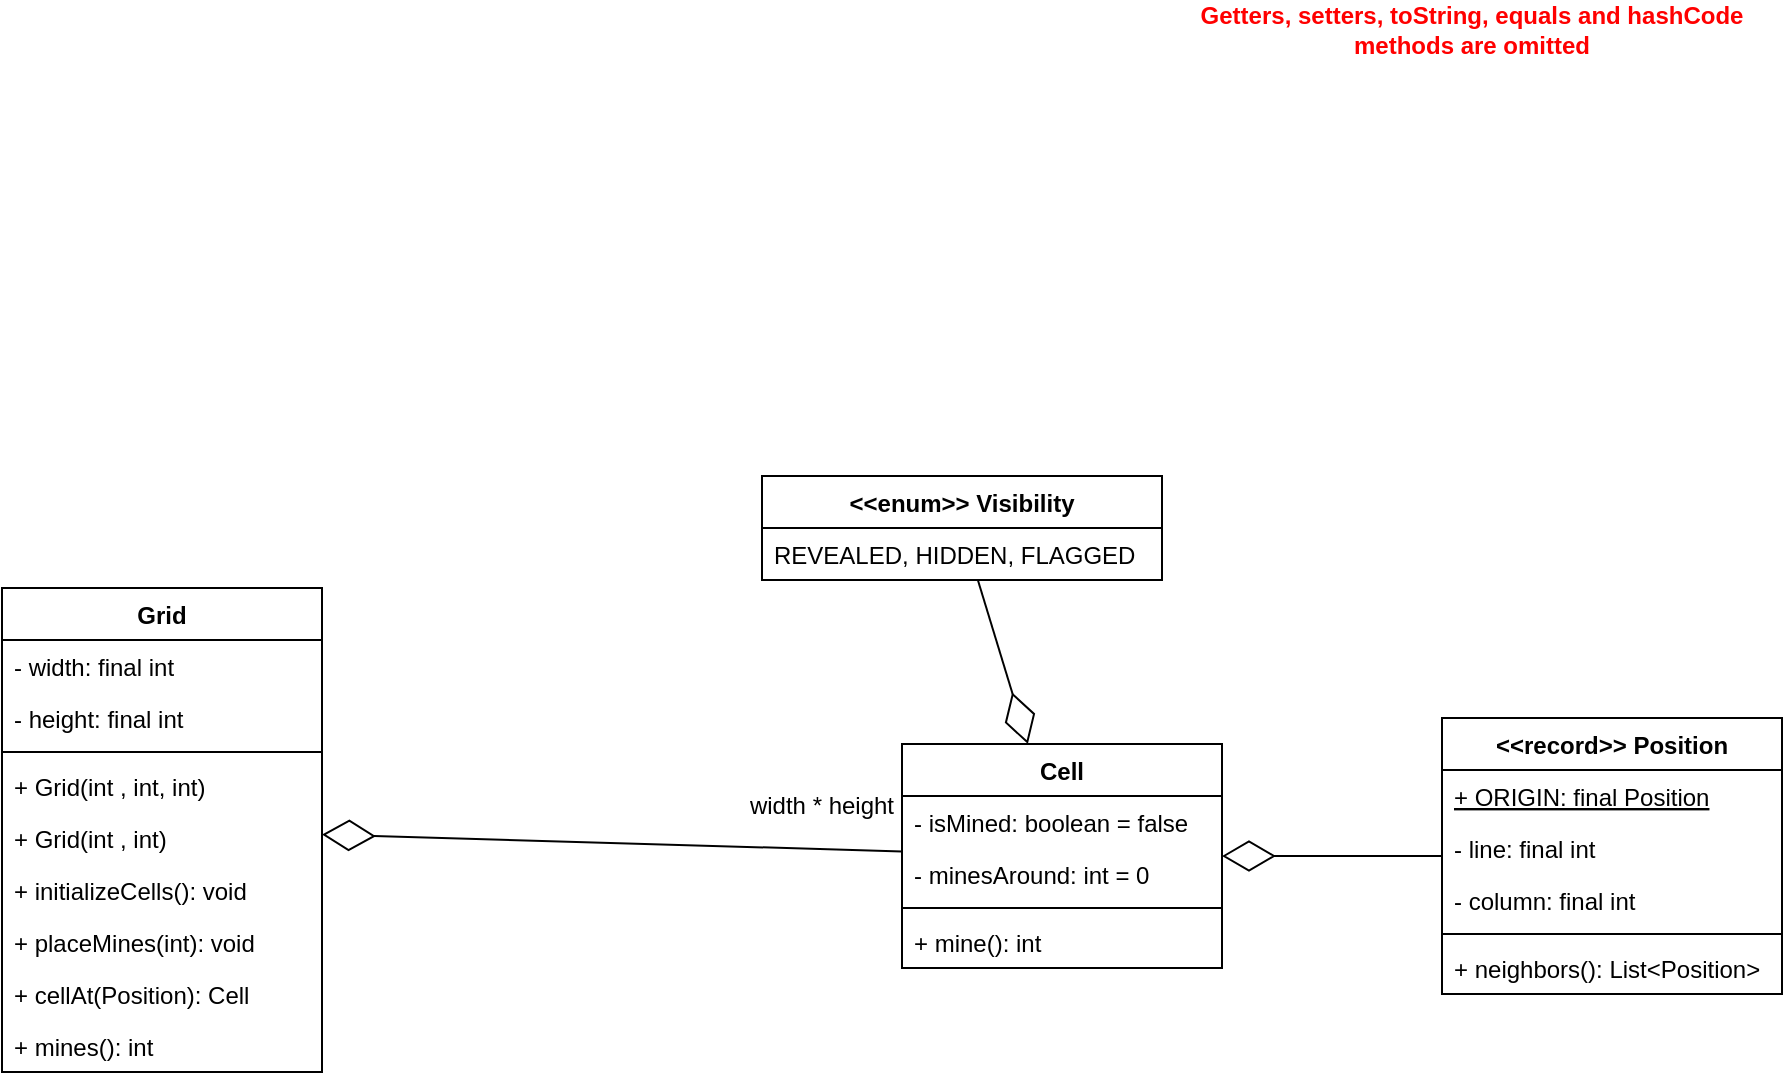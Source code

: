 <mxfile version="20.8.16" type="device"><diagram name="Page-1" id="5Wt-9grWqNKoGvMw_udb"><mxGraphModel dx="1434" dy="775" grid="1" gridSize="10" guides="1" tooltips="1" connect="1" arrows="1" fold="1" page="1" pageScale="1" pageWidth="1169" pageHeight="827" math="0" shadow="0"><root><mxCell id="0"/><mxCell id="1" parent="0"/><mxCell id="htkSFbIjtADOmCAuS_iD-1" value="Grid" style="swimlane;fontStyle=1;align=center;verticalAlign=top;childLayout=stackLayout;horizontal=1;startSize=26;horizontalStack=0;resizeParent=1;resizeParentMax=0;resizeLast=0;collapsible=1;marginBottom=0;" parent="1" vertex="1"><mxGeometry x="140" y="334" width="160" height="242" as="geometry"/></mxCell><mxCell id="htkSFbIjtADOmCAuS_iD-13" value="- width: final int" style="text;strokeColor=none;fillColor=none;align=left;verticalAlign=top;spacingLeft=4;spacingRight=4;overflow=hidden;rotatable=0;points=[[0,0.5],[1,0.5]];portConstraint=eastwest;" parent="htkSFbIjtADOmCAuS_iD-1" vertex="1"><mxGeometry y="26" width="160" height="26" as="geometry"/></mxCell><mxCell id="htkSFbIjtADOmCAuS_iD-14" value="- height: final int" style="text;strokeColor=none;fillColor=none;align=left;verticalAlign=top;spacingLeft=4;spacingRight=4;overflow=hidden;rotatable=0;points=[[0,0.5],[1,0.5]];portConstraint=eastwest;" parent="htkSFbIjtADOmCAuS_iD-1" vertex="1"><mxGeometry y="52" width="160" height="26" as="geometry"/></mxCell><mxCell id="htkSFbIjtADOmCAuS_iD-3" value="" style="line;strokeWidth=1;fillColor=none;align=left;verticalAlign=middle;spacingTop=-1;spacingLeft=3;spacingRight=3;rotatable=0;labelPosition=right;points=[];portConstraint=eastwest;strokeColor=inherit;" parent="htkSFbIjtADOmCAuS_iD-1" vertex="1"><mxGeometry y="78" width="160" height="8" as="geometry"/></mxCell><mxCell id="htkSFbIjtADOmCAuS_iD-19" value="+ Grid(int , int, int)" style="text;strokeColor=none;fillColor=none;align=left;verticalAlign=top;spacingLeft=4;spacingRight=4;overflow=hidden;rotatable=0;points=[[0,0.5],[1,0.5]];portConstraint=eastwest;" parent="htkSFbIjtADOmCAuS_iD-1" vertex="1"><mxGeometry y="86" width="160" height="26" as="geometry"/></mxCell><mxCell id="YJY5yPN5eXjyEPjQiSvH-1" value="+ Grid(int , int)" style="text;strokeColor=none;fillColor=none;align=left;verticalAlign=top;spacingLeft=4;spacingRight=4;overflow=hidden;rotatable=0;points=[[0,0.5],[1,0.5]];portConstraint=eastwest;" vertex="1" parent="htkSFbIjtADOmCAuS_iD-1"><mxGeometry y="112" width="160" height="26" as="geometry"/></mxCell><mxCell id="YJY5yPN5eXjyEPjQiSvH-2" value="+ initializeCells(): void" style="text;strokeColor=none;fillColor=none;align=left;verticalAlign=top;spacingLeft=4;spacingRight=4;overflow=hidden;rotatable=0;points=[[0,0.5],[1,0.5]];portConstraint=eastwest;" vertex="1" parent="htkSFbIjtADOmCAuS_iD-1"><mxGeometry y="138" width="160" height="26" as="geometry"/></mxCell><mxCell id="YJY5yPN5eXjyEPjQiSvH-3" value="+ placeMines(int): void" style="text;strokeColor=none;fillColor=none;align=left;verticalAlign=top;spacingLeft=4;spacingRight=4;overflow=hidden;rotatable=0;points=[[0,0.5],[1,0.5]];portConstraint=eastwest;" vertex="1" parent="htkSFbIjtADOmCAuS_iD-1"><mxGeometry y="164" width="160" height="26" as="geometry"/></mxCell><mxCell id="YJY5yPN5eXjyEPjQiSvH-4" value="+ cellAt(Position): Cell" style="text;strokeColor=none;fillColor=none;align=left;verticalAlign=top;spacingLeft=4;spacingRight=4;overflow=hidden;rotatable=0;points=[[0,0.5],[1,0.5]];portConstraint=eastwest;" vertex="1" parent="htkSFbIjtADOmCAuS_iD-1"><mxGeometry y="190" width="160" height="26" as="geometry"/></mxCell><mxCell id="YJY5yPN5eXjyEPjQiSvH-5" value="+ mines(): int" style="text;strokeColor=none;fillColor=none;align=left;verticalAlign=top;spacingLeft=4;spacingRight=4;overflow=hidden;rotatable=0;points=[[0,0.5],[1,0.5]];portConstraint=eastwest;" vertex="1" parent="htkSFbIjtADOmCAuS_iD-1"><mxGeometry y="216" width="160" height="26" as="geometry"/></mxCell><mxCell id="htkSFbIjtADOmCAuS_iD-5" value="Cell" style="swimlane;fontStyle=1;align=center;verticalAlign=top;childLayout=stackLayout;horizontal=1;startSize=26;horizontalStack=0;resizeParent=1;resizeParentMax=0;resizeLast=0;collapsible=1;marginBottom=0;" parent="1" vertex="1"><mxGeometry x="590" y="412" width="160" height="112" as="geometry"/></mxCell><mxCell id="htkSFbIjtADOmCAuS_iD-17" value="- isMined: boolean = false" style="text;strokeColor=none;fillColor=none;align=left;verticalAlign=top;spacingLeft=4;spacingRight=4;overflow=hidden;rotatable=0;points=[[0,0.5],[1,0.5]];portConstraint=eastwest;" parent="htkSFbIjtADOmCAuS_iD-5" vertex="1"><mxGeometry y="26" width="160" height="26" as="geometry"/></mxCell><mxCell id="htkSFbIjtADOmCAuS_iD-18" value="- minesAround: int = 0" style="text;strokeColor=none;fillColor=none;align=left;verticalAlign=top;spacingLeft=4;spacingRight=4;overflow=hidden;rotatable=0;points=[[0,0.5],[1,0.5]];portConstraint=eastwest;" parent="htkSFbIjtADOmCAuS_iD-5" vertex="1"><mxGeometry y="52" width="160" height="26" as="geometry"/></mxCell><mxCell id="htkSFbIjtADOmCAuS_iD-6" value="" style="line;strokeWidth=1;fillColor=none;align=left;verticalAlign=middle;spacingTop=-1;spacingLeft=3;spacingRight=3;rotatable=0;labelPosition=right;points=[];portConstraint=eastwest;strokeColor=inherit;" parent="htkSFbIjtADOmCAuS_iD-5" vertex="1"><mxGeometry y="78" width="160" height="8" as="geometry"/></mxCell><mxCell id="YJY5yPN5eXjyEPjQiSvH-6" value="+ mine(): int" style="text;strokeColor=none;fillColor=none;align=left;verticalAlign=top;spacingLeft=4;spacingRight=4;overflow=hidden;rotatable=0;points=[[0,0.5],[1,0.5]];portConstraint=eastwest;" vertex="1" parent="htkSFbIjtADOmCAuS_iD-5"><mxGeometry y="86" width="160" height="26" as="geometry"/></mxCell><mxCell id="htkSFbIjtADOmCAuS_iD-7" value="&lt;&lt;enum&gt;&gt; Visibility" style="swimlane;fontStyle=1;align=center;verticalAlign=top;childLayout=stackLayout;horizontal=1;startSize=26;horizontalStack=0;resizeParent=1;resizeParentMax=0;resizeLast=0;collapsible=1;marginBottom=0;" parent="1" vertex="1"><mxGeometry x="520" y="278" width="200" height="52" as="geometry"/></mxCell><mxCell id="htkSFbIjtADOmCAuS_iD-9" value="REVEALED, HIDDEN, FLAGGED" style="text;strokeColor=none;fillColor=none;align=left;verticalAlign=top;spacingLeft=4;spacingRight=4;overflow=hidden;rotatable=0;points=[[0,0.5],[1,0.5]];portConstraint=eastwest;" parent="htkSFbIjtADOmCAuS_iD-7" vertex="1"><mxGeometry y="26" width="200" height="26" as="geometry"/></mxCell><mxCell id="htkSFbIjtADOmCAuS_iD-11" value="" style="endArrow=diamondThin;endFill=0;endSize=24;html=1;rounded=0;" parent="1" source="htkSFbIjtADOmCAuS_iD-7" target="htkSFbIjtADOmCAuS_iD-5" edge="1"><mxGeometry width="160" relative="1" as="geometry"><mxPoint x="390" y="458" as="sourcePoint"/><mxPoint x="550" y="458" as="targetPoint"/></mxGeometry></mxCell><mxCell id="htkSFbIjtADOmCAuS_iD-12" value="" style="endArrow=diamondThin;endFill=0;endSize=24;html=1;rounded=0;" parent="1" source="htkSFbIjtADOmCAuS_iD-5" target="htkSFbIjtADOmCAuS_iD-1" edge="1"><mxGeometry width="160" relative="1" as="geometry"><mxPoint x="640.204" y="348" as="sourcePoint"/><mxPoint x="674.218" y="448" as="targetPoint"/></mxGeometry></mxCell><mxCell id="htkSFbIjtADOmCAuS_iD-16" value="width * height" style="text;html=1;strokeColor=none;fillColor=none;align=center;verticalAlign=middle;whiteSpace=wrap;rounded=0;" parent="1" vertex="1"><mxGeometry x="510" y="428" width="80" height="30" as="geometry"/></mxCell><mxCell id="htkSFbIjtADOmCAuS_iD-21" value="&lt;&lt;record&gt;&gt; Position" style="swimlane;fontStyle=1;align=center;verticalAlign=top;childLayout=stackLayout;horizontal=1;startSize=26;horizontalStack=0;resizeParent=1;resizeParentMax=0;resizeLast=0;collapsible=1;marginBottom=0;" parent="1" vertex="1"><mxGeometry x="860" y="399" width="170" height="138" as="geometry"/></mxCell><mxCell id="eWlAyNxhG0mR3p8BL_s1-2" value="+ ORIGIN: final Position" style="text;strokeColor=none;fillColor=none;align=left;verticalAlign=top;spacingLeft=4;spacingRight=4;overflow=hidden;rotatable=0;points=[[0,0.5],[1,0.5]];portConstraint=eastwest;fontStyle=4" parent="htkSFbIjtADOmCAuS_iD-21" vertex="1"><mxGeometry y="26" width="170" height="26" as="geometry"/></mxCell><mxCell id="htkSFbIjtADOmCAuS_iD-22" value="- line: final int" style="text;strokeColor=none;fillColor=none;align=left;verticalAlign=top;spacingLeft=4;spacingRight=4;overflow=hidden;rotatable=0;points=[[0,0.5],[1,0.5]];portConstraint=eastwest;" parent="htkSFbIjtADOmCAuS_iD-21" vertex="1"><mxGeometry y="52" width="170" height="26" as="geometry"/></mxCell><mxCell id="htkSFbIjtADOmCAuS_iD-24" value="- column: final int" style="text;strokeColor=none;fillColor=none;align=left;verticalAlign=top;spacingLeft=4;spacingRight=4;overflow=hidden;rotatable=0;points=[[0,0.5],[1,0.5]];portConstraint=eastwest;" parent="htkSFbIjtADOmCAuS_iD-21" vertex="1"><mxGeometry y="78" width="170" height="26" as="geometry"/></mxCell><mxCell id="htkSFbIjtADOmCAuS_iD-23" value="" style="line;strokeWidth=1;fillColor=none;align=left;verticalAlign=middle;spacingTop=-1;spacingLeft=3;spacingRight=3;rotatable=0;labelPosition=right;points=[];portConstraint=eastwest;strokeColor=inherit;" parent="htkSFbIjtADOmCAuS_iD-21" vertex="1"><mxGeometry y="104" width="170" height="8" as="geometry"/></mxCell><mxCell id="htkSFbIjtADOmCAuS_iD-27" value="+ neighbors(): List&lt;Position&gt;" style="text;strokeColor=none;fillColor=none;align=left;verticalAlign=top;spacingLeft=4;spacingRight=4;overflow=hidden;rotatable=0;points=[[0,0.5],[1,0.5]];portConstraint=eastwest;" parent="htkSFbIjtADOmCAuS_iD-21" vertex="1"><mxGeometry y="112" width="170" height="26" as="geometry"/></mxCell><mxCell id="htkSFbIjtADOmCAuS_iD-25" value="" style="endArrow=diamondThin;endFill=0;endSize=24;html=1;rounded=0;" parent="1" source="htkSFbIjtADOmCAuS_iD-21" target="htkSFbIjtADOmCAuS_iD-5" edge="1"><mxGeometry width="160" relative="1" as="geometry"><mxPoint x="640.204" y="348" as="sourcePoint"/><mxPoint x="665.374" y="422" as="targetPoint"/></mxGeometry></mxCell><mxCell id="eWlAyNxhG0mR3p8BL_s1-1" value="&lt;b&gt;&lt;font color=&quot;#ff0000&quot;&gt;Getters, setters, toString, equals and hashCode methods are omitted&lt;/font&gt;&lt;/b&gt;" style="text;html=1;strokeColor=none;fillColor=none;align=center;verticalAlign=middle;whiteSpace=wrap;rounded=0;" parent="1" vertex="1"><mxGeometry x="730" y="40" width="290" height="30" as="geometry"/></mxCell></root></mxGraphModel></diagram></mxfile>